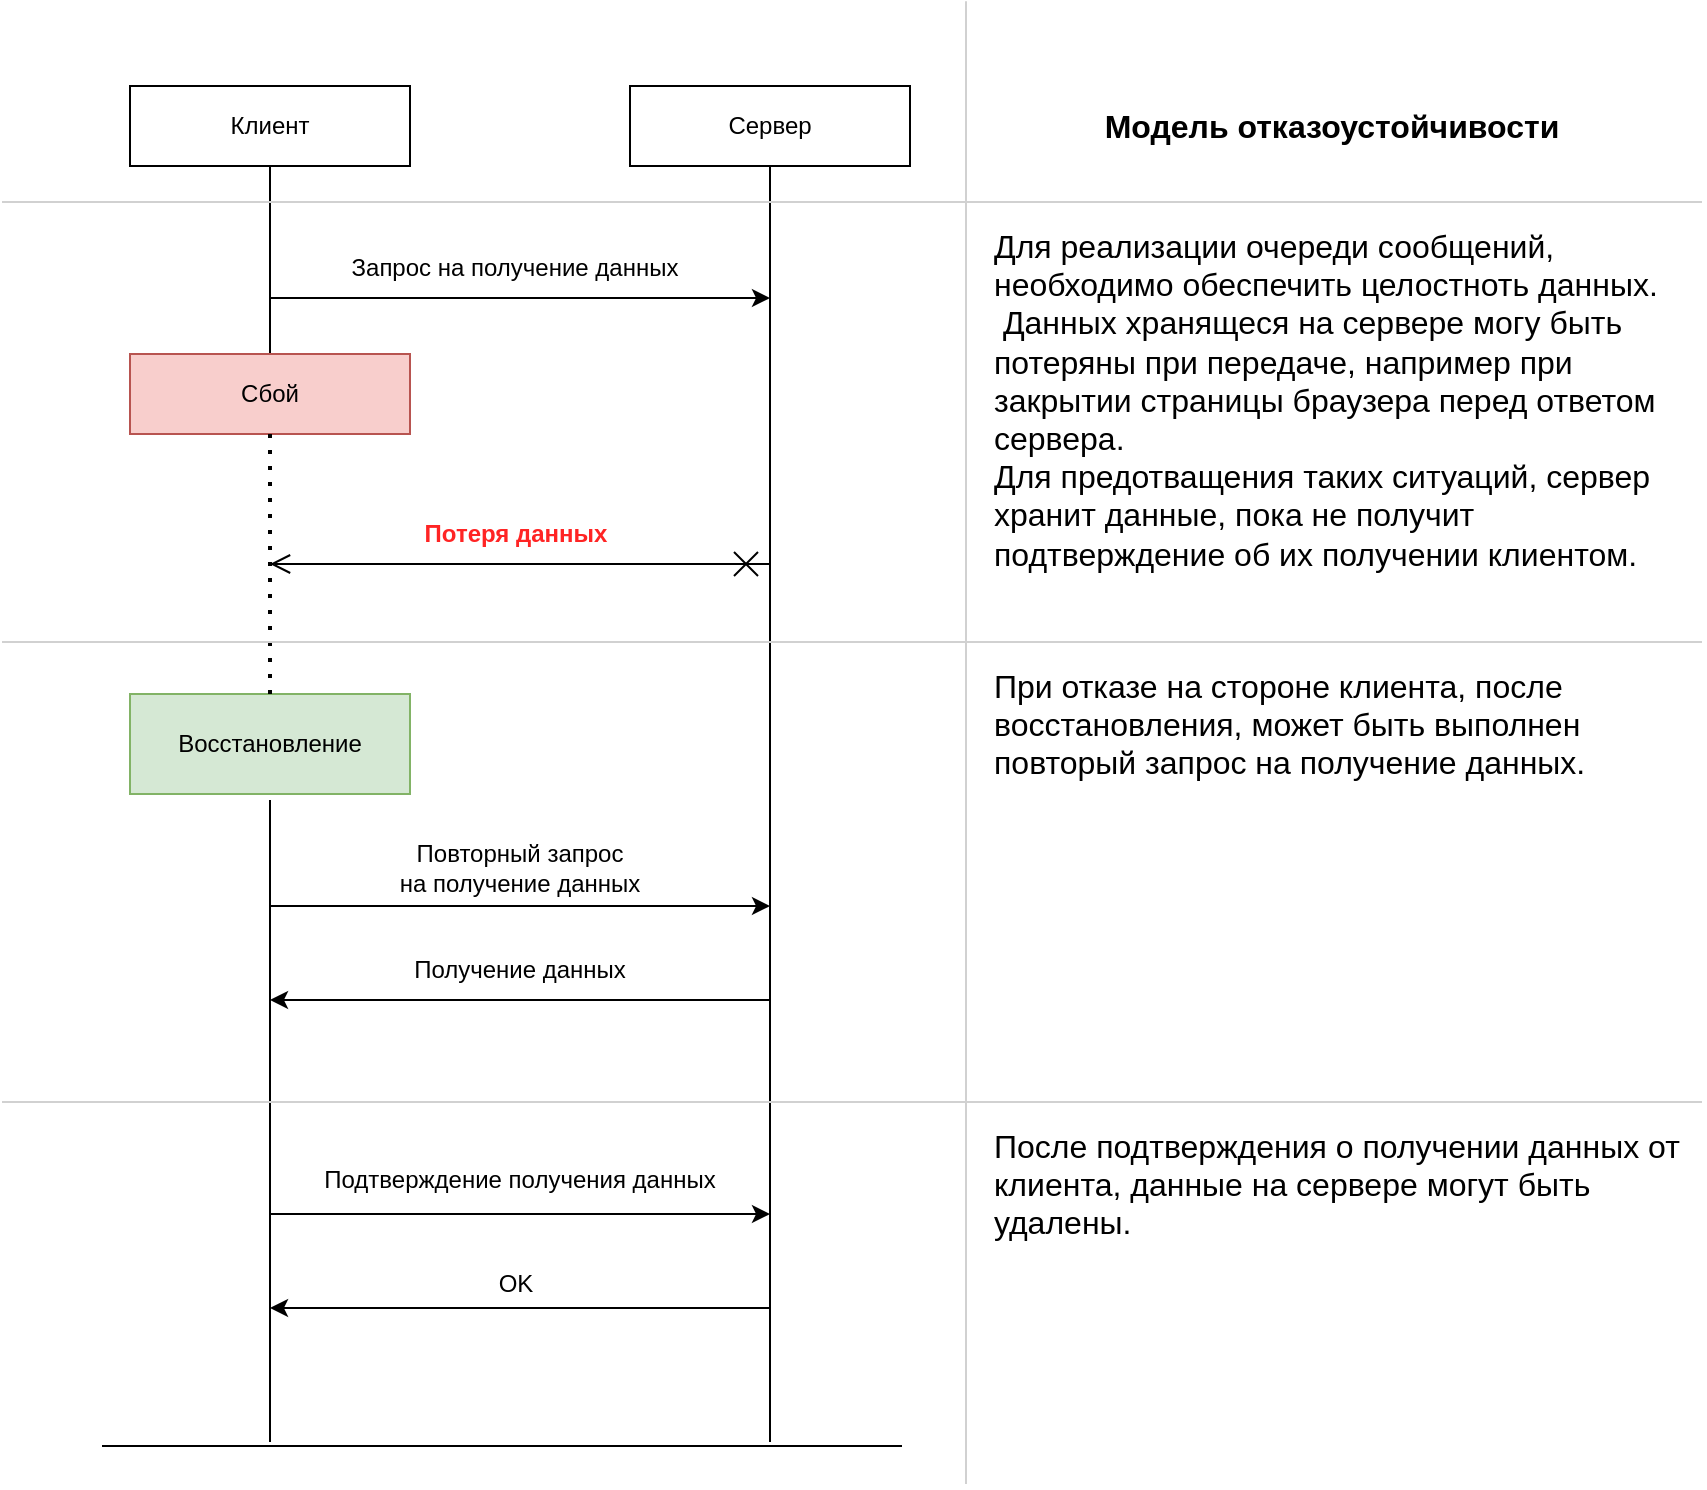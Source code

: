 <mxfile version="19.0.3" type="device"><diagram id="lGKYwslwG2rBTDUzpcf-" name="Page-1"><mxGraphModel dx="723" dy="461" grid="1" gridSize="10" guides="1" tooltips="1" connect="1" arrows="1" fold="1" page="1" pageScale="1" pageWidth="850" pageHeight="1100" math="0" shadow="0"><root><mxCell id="0"/><mxCell id="1" parent="0"/><mxCell id="tnyMjzWtfoi3yRqm1Aqx-1" value="Клиент" style="rounded=0;whiteSpace=wrap;html=1;" parent="1" vertex="1"><mxGeometry x="64" y="42" width="140" height="40" as="geometry"/></mxCell><mxCell id="tnyMjzWtfoi3yRqm1Aqx-2" value="Сервер" style="rounded=0;whiteSpace=wrap;html=1;" parent="1" vertex="1"><mxGeometry x="314" y="42" width="140" height="40" as="geometry"/></mxCell><mxCell id="tnyMjzWtfoi3yRqm1Aqx-7" value="" style="endArrow=none;html=1;rounded=0;exitX=0.5;exitY=1;exitDx=0;exitDy=0;entryX=0.5;entryY=0;entryDx=0;entryDy=0;" parent="1" source="tnyMjzWtfoi3yRqm1Aqx-1" edge="1" target="Yt2eTzz2Kg6fYXkgf28o-12"><mxGeometry width="50" height="50" relative="1" as="geometry"><mxPoint x="304" y="222" as="sourcePoint"/><mxPoint x="134" y="250" as="targetPoint"/></mxGeometry></mxCell><mxCell id="tnyMjzWtfoi3yRqm1Aqx-10" value="" style="endArrow=none;html=1;rounded=0;entryX=0.5;entryY=1;entryDx=0;entryDy=0;" parent="1" target="tnyMjzWtfoi3yRqm1Aqx-2" edge="1"><mxGeometry width="50" height="50" relative="1" as="geometry"><mxPoint x="384" y="720" as="sourcePoint"/><mxPoint x="354" y="212" as="targetPoint"/></mxGeometry></mxCell><mxCell id="tnyMjzWtfoi3yRqm1Aqx-11" value="" style="endArrow=classic;html=1;rounded=0;" parent="1" edge="1"><mxGeometry width="50" height="50" relative="1" as="geometry"><mxPoint x="134" y="148" as="sourcePoint"/><mxPoint x="384" y="148" as="targetPoint"/></mxGeometry></mxCell><mxCell id="tnyMjzWtfoi3yRqm1Aqx-13" value="Запрос на получение данных" style="text;html=1;strokeColor=none;fillColor=none;align=center;verticalAlign=middle;whiteSpace=wrap;rounded=0;" parent="1" vertex="1"><mxGeometry x="149" y="118" width="215" height="30" as="geometry"/></mxCell><mxCell id="tnyMjzWtfoi3yRqm1Aqx-18" value="&lt;font&gt;Потеря данных&lt;/font&gt;" style="text;html=1;strokeColor=none;fillColor=none;align=center;verticalAlign=middle;whiteSpace=wrap;rounded=0;fontColor=#FF2424;fontStyle=1" parent="1" vertex="1"><mxGeometry x="147" y="251" width="220" height="30" as="geometry"/></mxCell><mxCell id="Yt2eTzz2Kg6fYXkgf28o-12" value="Сбой" style="rounded=0;whiteSpace=wrap;html=1;fillColor=#f8cecc;strokeColor=#b85450;" parent="1" vertex="1"><mxGeometry x="64" y="176" width="140" height="40" as="geometry"/></mxCell><mxCell id="Yt2eTzz2Kg6fYXkgf28o-20" value="" style="endArrow=open;startArrow=cross;endFill=0;startFill=0;endSize=8;startSize=10;html=1;rounded=0;" parent="1" edge="1"><mxGeometry width="160" relative="1" as="geometry"><mxPoint x="384" y="281" as="sourcePoint"/><mxPoint x="134" y="281" as="targetPoint"/></mxGeometry></mxCell><mxCell id="Yt2eTzz2Kg6fYXkgf28o-24" value="&lt;font style=&quot;font-size: 12px;&quot;&gt;Восстановление&lt;/font&gt;" style="rounded=0;whiteSpace=wrap;html=1;fontSize=24;strokeColor=#82b366;fillColor=#d5e8d4;spacingTop=-8;" parent="1" vertex="1"><mxGeometry x="64" y="346" width="140" height="50" as="geometry"/></mxCell><mxCell id="Yt2eTzz2Kg6fYXkgf28o-25" value="" style="endArrow=none;dashed=1;html=1;dashPattern=1 3;strokeWidth=2;rounded=0;fontSize=12;fontColor=#000000;exitX=0.5;exitY=1;exitDx=0;exitDy=0;entryX=0.5;entryY=0;entryDx=0;entryDy=0;" parent="1" source="Yt2eTzz2Kg6fYXkgf28o-12" target="Yt2eTzz2Kg6fYXkgf28o-24" edge="1"><mxGeometry width="50" height="50" relative="1" as="geometry"><mxPoint x="244" y="486" as="sourcePoint"/><mxPoint x="294" y="436" as="targetPoint"/></mxGeometry></mxCell><mxCell id="Yt2eTzz2Kg6fYXkgf28o-26" value="" style="endArrow=none;html=1;rounded=0;fontSize=12;fontColor=#000000;entryX=0.5;entryY=1;entryDx=0;entryDy=0;" parent="1" edge="1"><mxGeometry width="50" height="50" relative="1" as="geometry"><mxPoint x="134" y="720" as="sourcePoint"/><mxPoint x="134" y="399" as="targetPoint"/></mxGeometry></mxCell><mxCell id="Yt2eTzz2Kg6fYXkgf28o-27" value="" style="endArrow=classic;html=1;rounded=0;fontSize=12;fontColor=#000000;" parent="1" edge="1"><mxGeometry width="50" height="50" relative="1" as="geometry"><mxPoint x="134" y="452" as="sourcePoint"/><mxPoint x="384" y="452" as="targetPoint"/></mxGeometry></mxCell><mxCell id="Yt2eTzz2Kg6fYXkgf28o-28" value="Повторный запрос &lt;br&gt;на получение данных" style="text;html=1;strokeColor=none;fillColor=none;align=center;verticalAlign=middle;whiteSpace=wrap;rounded=0;fontSize=12;fontColor=#000000;" parent="1" vertex="1"><mxGeometry x="154" y="418" width="210" height="30" as="geometry"/></mxCell><mxCell id="Yt2eTzz2Kg6fYXkgf28o-29" value="" style="endArrow=classic;html=1;rounded=0;fontSize=12;fontColor=#000000;" parent="1" edge="1"><mxGeometry width="50" height="50" relative="1" as="geometry"><mxPoint x="384" y="499" as="sourcePoint"/><mxPoint x="134" y="499" as="targetPoint"/></mxGeometry></mxCell><mxCell id="Yt2eTzz2Kg6fYXkgf28o-30" value="Получение данных" style="text;html=1;strokeColor=none;fillColor=none;align=center;verticalAlign=middle;whiteSpace=wrap;rounded=0;fontSize=12;fontColor=#000000;" parent="1" vertex="1"><mxGeometry x="184" y="469" width="150" height="30" as="geometry"/></mxCell><mxCell id="Yt2eTzz2Kg6fYXkgf28o-31" value="" style="endArrow=classic;html=1;rounded=0;fontSize=12;fontColor=#000000;" parent="1" edge="1"><mxGeometry width="50" height="50" relative="1" as="geometry"><mxPoint x="134" y="606" as="sourcePoint"/><mxPoint x="384" y="606" as="targetPoint"/></mxGeometry></mxCell><mxCell id="Yt2eTzz2Kg6fYXkgf28o-32" value="Подтверждение получения данных" style="text;html=1;strokeColor=none;fillColor=none;align=center;verticalAlign=middle;whiteSpace=wrap;rounded=0;fontSize=12;fontColor=#000000;" parent="1" vertex="1"><mxGeometry x="144" y="574" width="230" height="30" as="geometry"/></mxCell><mxCell id="Yt2eTzz2Kg6fYXkgf28o-33" value="" style="endArrow=classic;html=1;rounded=0;fontSize=12;fontColor=#000000;" parent="1" edge="1"><mxGeometry width="50" height="50" relative="1" as="geometry"><mxPoint x="384" y="653" as="sourcePoint"/><mxPoint x="134" y="653" as="targetPoint"/></mxGeometry></mxCell><mxCell id="Yt2eTzz2Kg6fYXkgf28o-35" value="OK" style="text;html=1;strokeColor=none;fillColor=none;align=center;verticalAlign=middle;whiteSpace=wrap;rounded=0;fontSize=12;fontColor=#000000;" parent="1" vertex="1"><mxGeometry x="227" y="626" width="60" height="30" as="geometry"/></mxCell><mxCell id="Yt2eTzz2Kg6fYXkgf28o-36" value="" style="endArrow=none;html=1;rounded=0;fontSize=12;fontColor=#000000;" parent="1" edge="1"><mxGeometry width="50" height="50" relative="1" as="geometry"><mxPoint x="50" y="722" as="sourcePoint"/><mxPoint x="450" y="722" as="targetPoint"/></mxGeometry></mxCell><mxCell id="Yt2eTzz2Kg6fYXkgf28o-37" value="" style="endArrow=none;html=1;rounded=0;fontSize=12;fontColor=#000000;strokeColor=#D1D1D1;" parent="1" edge="1"><mxGeometry width="50" height="50" relative="1" as="geometry"><mxPoint y="320" as="sourcePoint"/><mxPoint x="850" y="320" as="targetPoint"/></mxGeometry></mxCell><mxCell id="Yt2eTzz2Kg6fYXkgf28o-38" value="" style="endArrow=none;html=1;rounded=0;fontSize=12;fontColor=#000000;strokeColor=#D1D1D1;" parent="1" edge="1"><mxGeometry width="50" height="50" relative="1" as="geometry"><mxPoint y="100" as="sourcePoint"/><mxPoint x="850" y="100" as="targetPoint"/></mxGeometry></mxCell><mxCell id="Yt2eTzz2Kg6fYXkgf28o-39" value="" style="endArrow=none;html=1;rounded=0;fontSize=12;fontColor=#000000;strokeColor=#D1D1D1;" parent="1" edge="1"><mxGeometry width="50" height="50" relative="1" as="geometry"><mxPoint y="550" as="sourcePoint"/><mxPoint x="850" y="550" as="targetPoint"/></mxGeometry></mxCell><mxCell id="Yt2eTzz2Kg6fYXkgf28o-40" value="" style="endArrow=none;html=1;rounded=0;fontSize=12;fontColor=#000000;strokeColor=#D1D1D1;" parent="1" edge="1"><mxGeometry width="50" height="50" relative="1" as="geometry"><mxPoint x="482" y="741" as="sourcePoint"/><mxPoint x="482" y="-0.429" as="targetPoint"/></mxGeometry></mxCell><mxCell id="Yt2eTzz2Kg6fYXkgf28o-41" value="&lt;b style=&quot;font-size: 16px;&quot;&gt;Модель&amp;nbsp;&lt;/b&gt;&lt;b&gt;отказоустойчивости&lt;/b&gt;" style="text;html=1;strokeColor=none;fillColor=none;align=center;verticalAlign=middle;whiteSpace=wrap;rounded=0;fontSize=16;fontColor=#000000;" parent="1" vertex="1"><mxGeometry x="480" y="47" width="370" height="30" as="geometry"/></mxCell><mxCell id="Yt2eTzz2Kg6fYXkgf28o-42" value="Для реализации очереди сообщений, необходимо обеспечить целостноть данных.&lt;br&gt;&amp;nbsp;Данных хранящеся на сервере могу быть потеряны при передаче, например при закрытии страницы браузера перед ответом сервера.&lt;br&gt;Для предотващения таких ситуаций, сервер хранит данные, пока не получит подтверждение об их получении клиентом." style="text;html=1;strokeColor=none;fillColor=none;align=left;verticalAlign=top;whiteSpace=wrap;rounded=0;fontSize=16;fontColor=#000000;horizontal=1;spacing=8;spacingRight=4;spacingLeft=8;" parent="1" vertex="1"><mxGeometry x="480" y="100" width="370" height="220" as="geometry"/></mxCell><mxCell id="Yt2eTzz2Kg6fYXkgf28o-45" value="При отказе на стороне клиента, после восстановления, может быть выполнен повторый запрос на получение данных." style="text;html=1;strokeColor=none;fillColor=none;align=left;verticalAlign=top;whiteSpace=wrap;rounded=0;fontSize=16;fontColor=#000000;spacing=8;spacingLeft=8;" parent="1" vertex="1"><mxGeometry x="480" y="320" width="370" height="230" as="geometry"/></mxCell><mxCell id="Yt2eTzz2Kg6fYXkgf28o-46" value="После подтверждения о получении данных от клиента, данные на сервере могут быть удалены." style="text;html=1;strokeColor=none;fillColor=none;align=left;verticalAlign=top;whiteSpace=wrap;rounded=0;fontSize=16;fontColor=#000000;spacing=8;spacingLeft=8;" parent="1" vertex="1"><mxGeometry x="480" y="550" width="370" height="170" as="geometry"/></mxCell></root></mxGraphModel></diagram></mxfile>